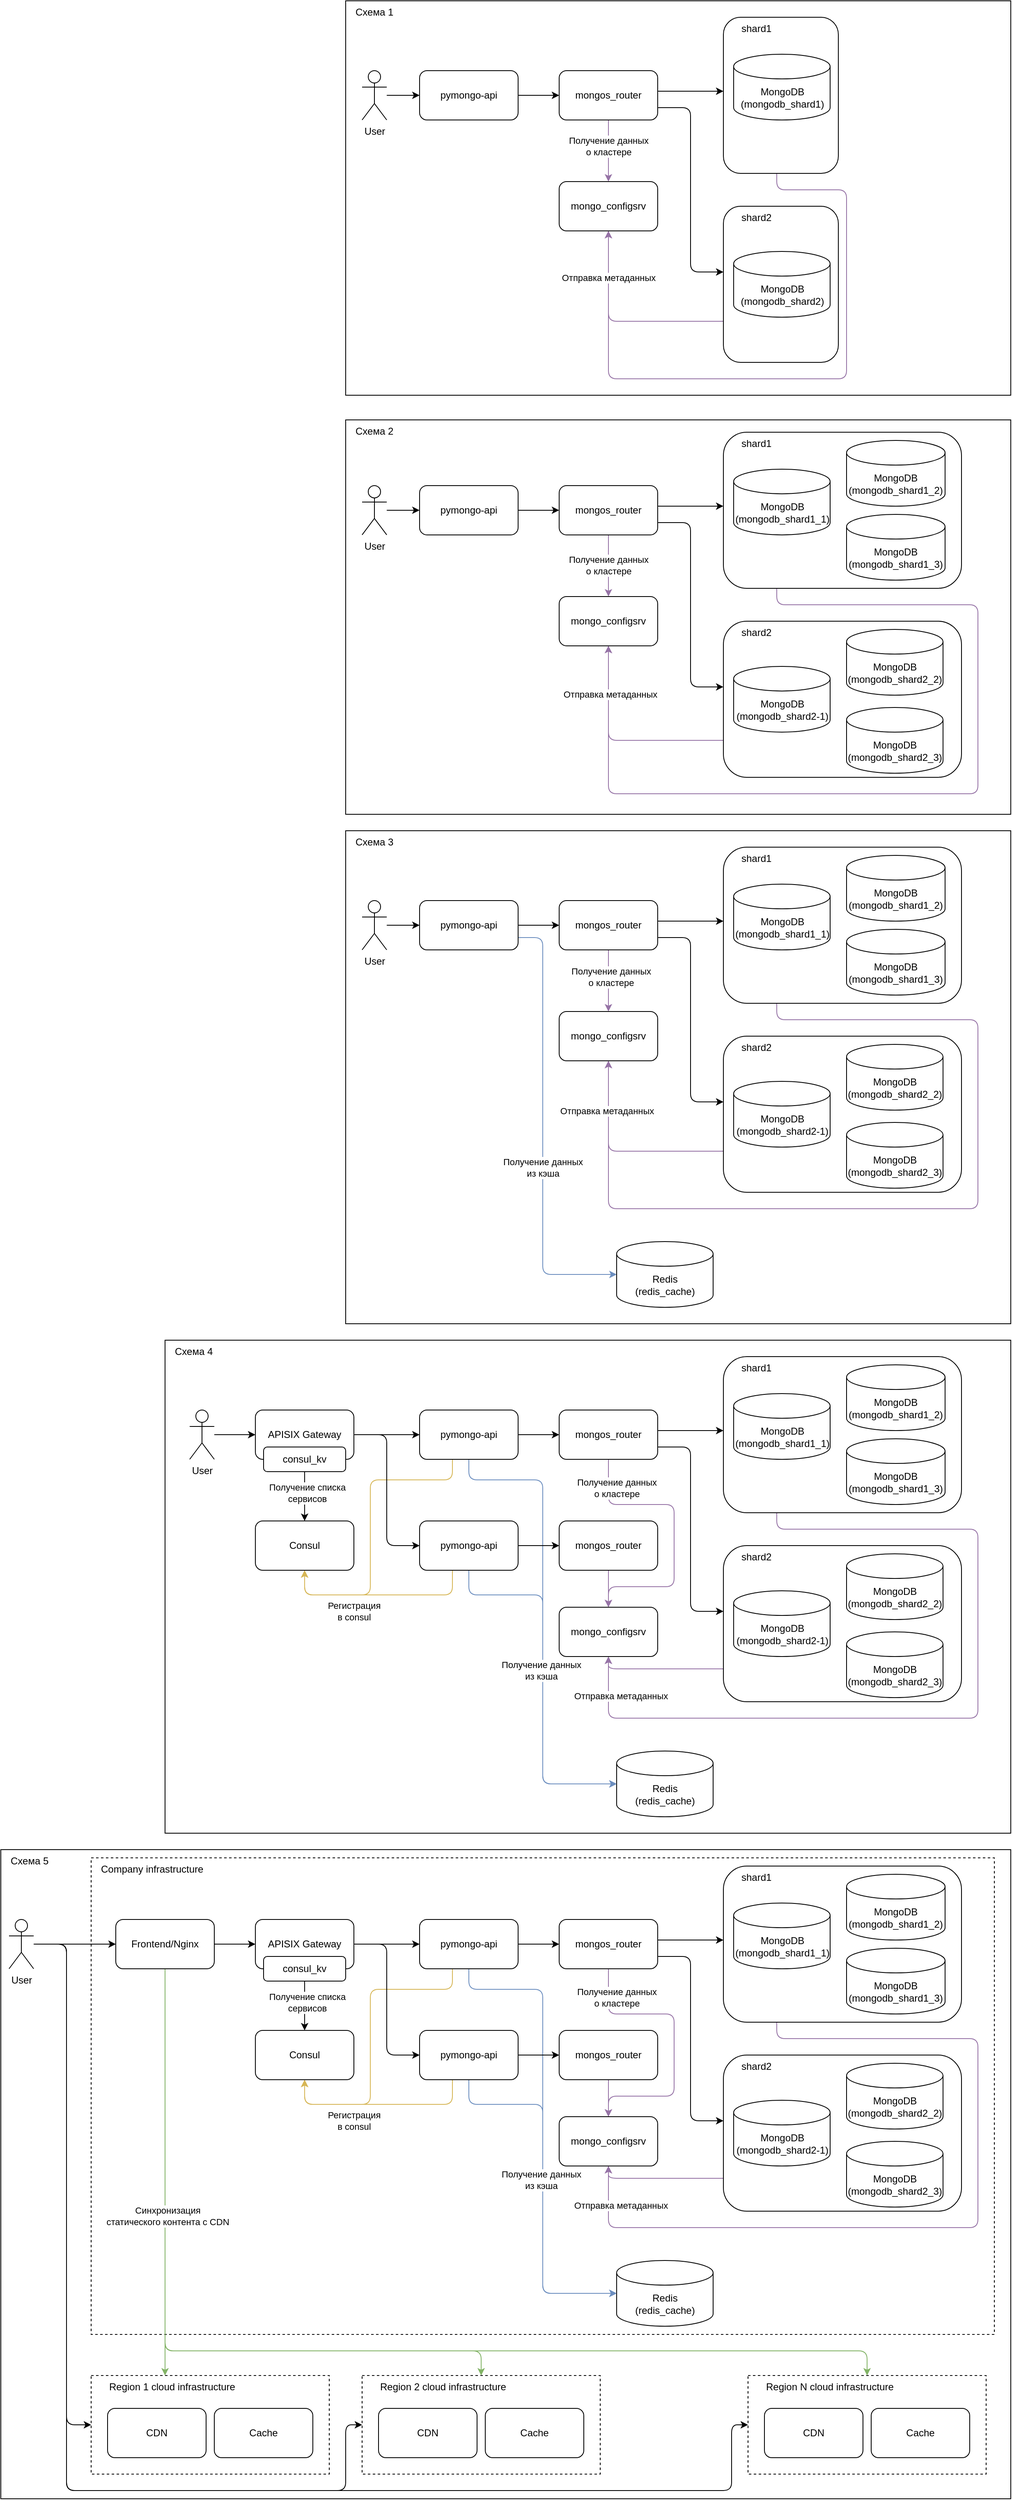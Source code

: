 <mxfile>
    <diagram name="Page-1" id="-H_mtQnk-PTXWXPvYvuk">
        <mxGraphModel dx="4104" dy="953" grid="1" gridSize="10" guides="1" tooltips="1" connect="1" arrows="1" fold="1" page="1" pageScale="1" pageWidth="1169" pageHeight="827" math="0" shadow="0">
            <root>
                <mxCell id="0"/>
                <mxCell id="1" parent="0"/>
                <mxCell id="141" value="Схема 5" style="rounded=0;whiteSpace=wrap;html=1;align=left;verticalAlign=top;spacingLeft=10;" vertex="1" parent="1">
                    <mxGeometry x="-230" y="2380" width="1230" height="790" as="geometry"/>
                </mxCell>
                <mxCell id="189" value="Company infrastructure" style="rounded=0;whiteSpace=wrap;html=1;dashed=1;align=left;verticalAlign=top;spacingLeft=10;" vertex="1" parent="1">
                    <mxGeometry x="-120" y="2390" width="1100" height="580" as="geometry"/>
                </mxCell>
                <mxCell id="86" value="Схема 3" style="rounded=0;whiteSpace=wrap;html=1;align=left;verticalAlign=top;spacingLeft=10;" vertex="1" parent="1">
                    <mxGeometry x="190" y="1140" width="810" height="600" as="geometry"/>
                </mxCell>
                <mxCell id="85" value="Схема 2" style="rounded=0;whiteSpace=wrap;html=1;align=left;verticalAlign=top;spacingLeft=10;" vertex="1" parent="1">
                    <mxGeometry x="190" y="640" width="810" height="480" as="geometry"/>
                </mxCell>
                <mxCell id="84" value="Схема 1" style="rounded=0;whiteSpace=wrap;html=1;align=left;verticalAlign=top;spacingLeft=10;" vertex="1" parent="1">
                    <mxGeometry x="190" y="130" width="810" height="480" as="geometry"/>
                </mxCell>
                <mxCell id="44" style="edgeStyle=orthogonalEdgeStyle;html=1;fillColor=#e1d5e7;strokeColor=#9673a6;" edge="1" parent="1" source="4" target="41">
                    <mxGeometry relative="1" as="geometry">
                        <Array as="points">
                            <mxPoint x="715" y="360"/>
                            <mxPoint x="800" y="360"/>
                            <mxPoint x="800" y="590"/>
                            <mxPoint x="510" y="590"/>
                        </Array>
                    </mxGeometry>
                </mxCell>
                <mxCell id="4" value="shard1" style="rounded=1;whiteSpace=wrap;html=1;align=left;verticalAlign=top;spacingLeft=20;" parent="1" vertex="1">
                    <mxGeometry x="650" y="150" width="140" height="190" as="geometry"/>
                </mxCell>
                <mxCell id="zA23MoTUsTF4_91t8viU-2" value="MongoDB&lt;div&gt;&lt;span style=&quot;color: rgb(0, 0, 0); text-align: left;&quot;&gt;(mongodb_shard1)&lt;/span&gt;&lt;/div&gt;" style="shape=cylinder3;whiteSpace=wrap;html=1;boundedLbl=1;backgroundOutline=1;size=15;" parent="1" vertex="1">
                    <mxGeometry x="662.5" y="195" width="117.5" height="80" as="geometry"/>
                </mxCell>
                <mxCell id="10" style="edgeStyle=orthogonalEdgeStyle;html=1;" parent="1" source="40" target="5" edge="1">
                    <mxGeometry relative="1" as="geometry">
                        <Array as="points">
                            <mxPoint x="610" y="260"/>
                            <mxPoint x="610" y="460"/>
                        </Array>
                    </mxGeometry>
                </mxCell>
                <mxCell id="42" style="edgeStyle=none;html=1;" edge="1" parent="1" source="zA23MoTUsTF4_91t8viU-3" target="40">
                    <mxGeometry relative="1" as="geometry"/>
                </mxCell>
                <mxCell id="zA23MoTUsTF4_91t8viU-3" value="pymongo-api" style="rounded=1;whiteSpace=wrap;html=1;" parent="1" vertex="1">
                    <mxGeometry x="280" y="215" width="120" height="60" as="geometry"/>
                </mxCell>
                <mxCell id="zA23MoTUsTF4_91t8viU-4" style="edgeStyle=orthogonalEdgeStyle;rounded=1;orthogonalLoop=1;jettySize=auto;html=1;curved=0;" parent="1" source="40" target="4" edge="1">
                    <mxGeometry relative="1" as="geometry">
                        <Array as="points">
                            <mxPoint x="610" y="240"/>
                            <mxPoint x="610" y="240"/>
                        </Array>
                    </mxGeometry>
                </mxCell>
                <mxCell id="43" style="edgeStyle=orthogonalEdgeStyle;html=1;fillColor=#e1d5e7;strokeColor=#9673a6;" edge="1" parent="1" source="5" target="41">
                    <mxGeometry relative="1" as="geometry">
                        <Array as="points">
                            <mxPoint x="510" y="520"/>
                        </Array>
                    </mxGeometry>
                </mxCell>
                <mxCell id="125" value="&lt;span style=&quot;color: rgb(0, 0, 0);&quot;&gt;Отправка метаданных&lt;/span&gt;" style="edgeLabel;html=1;align=center;verticalAlign=middle;resizable=0;points=[];" vertex="1" connectable="0" parent="43">
                    <mxGeometry x="0.548" relative="1" as="geometry">
                        <mxPoint as="offset"/>
                    </mxGeometry>
                </mxCell>
                <mxCell id="5" value="shard2" style="rounded=1;whiteSpace=wrap;html=1;align=left;verticalAlign=top;spacingLeft=20;" parent="1" vertex="1">
                    <mxGeometry x="650" y="380" width="140" height="190" as="geometry"/>
                </mxCell>
                <mxCell id="6" value="MongoDB&lt;div&gt;&lt;span style=&quot;color: rgb(0, 0, 0); text-align: left;&quot;&gt;(mongodb_shard2)&lt;/span&gt;&lt;/div&gt;" style="shape=cylinder3;whiteSpace=wrap;html=1;boundedLbl=1;backgroundOutline=1;size=15;" parent="1" vertex="1">
                    <mxGeometry x="662.5" y="435" width="117.5" height="80" as="geometry"/>
                </mxCell>
                <mxCell id="45" style="edgeStyle=none;html=1;fillColor=#e1d5e7;strokeColor=#9673a6;" edge="1" parent="1" source="40" target="41">
                    <mxGeometry relative="1" as="geometry"/>
                </mxCell>
                <mxCell id="132" value="&lt;span style=&quot;color: rgb(0, 0, 0);&quot;&gt;Получение данных&lt;/span&gt;&lt;div&gt;о кластере&lt;/div&gt;" style="edgeLabel;html=1;align=center;verticalAlign=middle;resizable=0;points=[];" vertex="1" connectable="0" parent="45">
                    <mxGeometry x="-0.16" relative="1" as="geometry">
                        <mxPoint as="offset"/>
                    </mxGeometry>
                </mxCell>
                <mxCell id="40" value="mongos_router" style="rounded=1;whiteSpace=wrap;html=1;" parent="1" vertex="1">
                    <mxGeometry x="450" y="215" width="120" height="60" as="geometry"/>
                </mxCell>
                <mxCell id="41" value="mongo_configsrv" style="rounded=1;whiteSpace=wrap;html=1;" vertex="1" parent="1">
                    <mxGeometry x="450" y="350" width="120" height="60" as="geometry"/>
                </mxCell>
                <mxCell id="46" style="edgeStyle=orthogonalEdgeStyle;html=1;fillColor=#e1d5e7;strokeColor=#9673a6;" edge="1" parent="1" source="47" target="58">
                    <mxGeometry relative="1" as="geometry">
                        <Array as="points">
                            <mxPoint x="715" y="865"/>
                            <mxPoint x="960" y="865"/>
                            <mxPoint x="960" y="1095"/>
                            <mxPoint x="510" y="1095"/>
                        </Array>
                    </mxGeometry>
                </mxCell>
                <mxCell id="47" value="shard1" style="rounded=1;whiteSpace=wrap;html=1;align=left;verticalAlign=top;spacingLeft=20;" vertex="1" parent="1">
                    <mxGeometry x="650" y="654.94" width="290" height="190" as="geometry"/>
                </mxCell>
                <mxCell id="48" value="MongoDB&lt;div&gt;&lt;span style=&quot;color: rgb(0, 0, 0); text-align: left;&quot;&gt;(mongodb_shard1_1)&lt;/span&gt;&lt;/div&gt;" style="shape=cylinder3;whiteSpace=wrap;html=1;boundedLbl=1;backgroundOutline=1;size=15;" vertex="1" parent="1">
                    <mxGeometry x="662.5" y="699.94" width="117.5" height="80" as="geometry"/>
                </mxCell>
                <mxCell id="49" style="edgeStyle=orthogonalEdgeStyle;html=1;" edge="1" parent="1" source="57" target="54">
                    <mxGeometry relative="1" as="geometry">
                        <Array as="points">
                            <mxPoint x="610" y="764.94"/>
                            <mxPoint x="610" y="964.94"/>
                        </Array>
                    </mxGeometry>
                </mxCell>
                <mxCell id="50" style="edgeStyle=none;html=1;" edge="1" parent="1" source="51" target="57">
                    <mxGeometry relative="1" as="geometry"/>
                </mxCell>
                <mxCell id="51" value="pymongo-api" style="rounded=1;whiteSpace=wrap;html=1;" vertex="1" parent="1">
                    <mxGeometry x="280" y="719.94" width="120" height="60" as="geometry"/>
                </mxCell>
                <mxCell id="52" style="edgeStyle=orthogonalEdgeStyle;rounded=1;orthogonalLoop=1;jettySize=auto;html=1;curved=0;" edge="1" parent="1" source="57" target="47">
                    <mxGeometry relative="1" as="geometry">
                        <Array as="points">
                            <mxPoint x="610" y="744.94"/>
                            <mxPoint x="610" y="744.94"/>
                        </Array>
                    </mxGeometry>
                </mxCell>
                <mxCell id="53" style="edgeStyle=orthogonalEdgeStyle;html=1;fillColor=#e1d5e7;strokeColor=#9673a6;" edge="1" parent="1" source="54" target="58">
                    <mxGeometry relative="1" as="geometry">
                        <Array as="points">
                            <mxPoint x="510" y="1030"/>
                        </Array>
                    </mxGeometry>
                </mxCell>
                <mxCell id="124" value="&lt;span style=&quot;color: rgb(0, 0, 0);&quot;&gt;Отправка метаданных&lt;/span&gt;" style="edgeLabel;html=1;align=center;verticalAlign=middle;resizable=0;points=[];" vertex="1" connectable="0" parent="53">
                    <mxGeometry x="0.535" y="-2" relative="1" as="geometry">
                        <mxPoint as="offset"/>
                    </mxGeometry>
                </mxCell>
                <mxCell id="54" value="shard2" style="rounded=1;whiteSpace=wrap;html=1;align=left;verticalAlign=top;spacingLeft=20;" vertex="1" parent="1">
                    <mxGeometry x="650" y="884.94" width="290" height="190" as="geometry"/>
                </mxCell>
                <mxCell id="55" value="MongoDB&lt;div&gt;&lt;span style=&quot;color: rgb(0, 0, 0); text-align: left;&quot;&gt;(mongodb_shard2-1)&lt;/span&gt;&lt;/div&gt;" style="shape=cylinder3;whiteSpace=wrap;html=1;boundedLbl=1;backgroundOutline=1;size=15;" vertex="1" parent="1">
                    <mxGeometry x="662.5" y="939.94" width="117.5" height="80" as="geometry"/>
                </mxCell>
                <mxCell id="56" value="&lt;span style=&quot;color: rgb(0, 0, 0);&quot;&gt;Получение данных&lt;/span&gt;&lt;div&gt;о кластере&lt;/div&gt;" style="edgeStyle=none;html=1;fillColor=#e1d5e7;strokeColor=#9673a6;" edge="1" parent="1" source="57" target="58">
                    <mxGeometry relative="1" as="geometry"/>
                </mxCell>
                <mxCell id="57" value="mongos_router" style="rounded=1;whiteSpace=wrap;html=1;" vertex="1" parent="1">
                    <mxGeometry x="450" y="719.94" width="120" height="60" as="geometry"/>
                </mxCell>
                <mxCell id="58" value="mongo_configsrv" style="rounded=1;whiteSpace=wrap;html=1;" vertex="1" parent="1">
                    <mxGeometry x="450" y="854.94" width="120" height="60" as="geometry"/>
                </mxCell>
                <mxCell id="59" value="MongoDB&lt;div&gt;&lt;span style=&quot;color: rgb(0, 0, 0); text-align: left;&quot;&gt;(mongodb_shard1_2)&lt;/span&gt;&lt;/div&gt;" style="shape=cylinder3;whiteSpace=wrap;html=1;boundedLbl=1;backgroundOutline=1;size=15;" vertex="1" parent="1">
                    <mxGeometry x="800" y="665" width="120" height="80" as="geometry"/>
                </mxCell>
                <mxCell id="60" value="MongoDB&lt;div&gt;&lt;span style=&quot;color: rgb(0, 0, 0); text-align: left;&quot;&gt;(mongodb_shard1_3)&lt;/span&gt;&lt;/div&gt;" style="shape=cylinder3;whiteSpace=wrap;html=1;boundedLbl=1;backgroundOutline=1;size=15;" vertex="1" parent="1">
                    <mxGeometry x="800" y="755" width="120" height="80" as="geometry"/>
                </mxCell>
                <mxCell id="61" value="MongoDB&lt;div&gt;&lt;span style=&quot;color: rgb(0, 0, 0); text-align: left;&quot;&gt;(mongodb_shard2_2)&lt;/span&gt;&lt;/div&gt;" style="shape=cylinder3;whiteSpace=wrap;html=1;boundedLbl=1;backgroundOutline=1;size=15;" vertex="1" parent="1">
                    <mxGeometry x="800" y="895" width="117.5" height="80" as="geometry"/>
                </mxCell>
                <mxCell id="62" value="MongoDB&lt;div&gt;&lt;span style=&quot;color: rgb(0, 0, 0); text-align: left;&quot;&gt;(mongodb_shard2_3)&lt;/span&gt;&lt;/div&gt;" style="shape=cylinder3;whiteSpace=wrap;html=1;boundedLbl=1;backgroundOutline=1;size=15;" vertex="1" parent="1">
                    <mxGeometry x="800" y="990" width="117.5" height="80" as="geometry"/>
                </mxCell>
                <mxCell id="64" style="edgeStyle=orthogonalEdgeStyle;html=1;fillColor=#e1d5e7;strokeColor=#9673a6;" edge="1" parent="1" source="65" target="76">
                    <mxGeometry relative="1" as="geometry">
                        <Array as="points">
                            <mxPoint x="715" y="1370"/>
                            <mxPoint x="960" y="1370"/>
                            <mxPoint x="960" y="1600"/>
                            <mxPoint x="510" y="1600"/>
                        </Array>
                    </mxGeometry>
                </mxCell>
                <mxCell id="65" value="shard1" style="rounded=1;whiteSpace=wrap;html=1;align=left;verticalAlign=top;spacingLeft=20;" vertex="1" parent="1">
                    <mxGeometry x="650" y="1160" width="290" height="190" as="geometry"/>
                </mxCell>
                <mxCell id="66" value="MongoDB&lt;div&gt;&lt;span style=&quot;color: rgb(0, 0, 0); text-align: left;&quot;&gt;(mongodb_shard1_1)&lt;/span&gt;&lt;/div&gt;" style="shape=cylinder3;whiteSpace=wrap;html=1;boundedLbl=1;backgroundOutline=1;size=15;" vertex="1" parent="1">
                    <mxGeometry x="662.5" y="1205" width="117.5" height="80" as="geometry"/>
                </mxCell>
                <mxCell id="67" style="edgeStyle=orthogonalEdgeStyle;html=1;" edge="1" parent="1" source="75" target="72">
                    <mxGeometry relative="1" as="geometry">
                        <Array as="points">
                            <mxPoint x="610" y="1270"/>
                            <mxPoint x="610" y="1470"/>
                        </Array>
                    </mxGeometry>
                </mxCell>
                <mxCell id="68" style="edgeStyle=none;html=1;" edge="1" parent="1" source="69" target="75">
                    <mxGeometry relative="1" as="geometry"/>
                </mxCell>
                <mxCell id="83" style="edgeStyle=orthogonalEdgeStyle;html=1;fillColor=#dae8fc;strokeColor=#6c8ebf;" edge="1" parent="1" source="69" target="82">
                    <mxGeometry relative="1" as="geometry">
                        <Array as="points">
                            <mxPoint x="430" y="1270"/>
                            <mxPoint x="430" y="1680"/>
                        </Array>
                    </mxGeometry>
                </mxCell>
                <mxCell id="120" value="&lt;span style=&quot;color: rgb(0, 0, 0);&quot;&gt;Получение данных&lt;/span&gt;&lt;div&gt;из кэша&lt;/div&gt;" style="edgeLabel;html=1;align=center;verticalAlign=middle;resizable=0;points=[];" vertex="1" connectable="0" parent="83">
                    <mxGeometry x="-0.045" y="-3" relative="1" as="geometry">
                        <mxPoint x="3" y="57" as="offset"/>
                    </mxGeometry>
                </mxCell>
                <mxCell id="69" value="pymongo-api" style="rounded=1;whiteSpace=wrap;html=1;" vertex="1" parent="1">
                    <mxGeometry x="280" y="1225" width="120" height="60" as="geometry"/>
                </mxCell>
                <mxCell id="70" style="edgeStyle=orthogonalEdgeStyle;rounded=1;orthogonalLoop=1;jettySize=auto;html=1;curved=0;" edge="1" parent="1" source="75" target="65">
                    <mxGeometry relative="1" as="geometry">
                        <Array as="points">
                            <mxPoint x="610" y="1250"/>
                            <mxPoint x="610" y="1250"/>
                        </Array>
                    </mxGeometry>
                </mxCell>
                <mxCell id="71" style="edgeStyle=orthogonalEdgeStyle;html=1;fillColor=#e1d5e7;strokeColor=#9673a6;" edge="1" parent="1" source="72" target="76">
                    <mxGeometry relative="1" as="geometry">
                        <Array as="points">
                            <mxPoint x="510" y="1530"/>
                        </Array>
                    </mxGeometry>
                </mxCell>
                <mxCell id="123" value="&lt;span style=&quot;color: rgb(0, 0, 0);&quot;&gt;Отправка метаданных&lt;/span&gt;" style="edgeLabel;html=1;align=center;verticalAlign=middle;resizable=0;points=[];" vertex="1" connectable="0" parent="71">
                    <mxGeometry x="0.513" y="2" relative="1" as="geometry">
                        <mxPoint as="offset"/>
                    </mxGeometry>
                </mxCell>
                <mxCell id="72" value="shard2" style="rounded=1;whiteSpace=wrap;html=1;align=left;verticalAlign=top;spacingLeft=20;" vertex="1" parent="1">
                    <mxGeometry x="650" y="1390" width="290" height="190" as="geometry"/>
                </mxCell>
                <mxCell id="73" value="MongoDB&lt;div&gt;&lt;span style=&quot;color: rgb(0, 0, 0); text-align: left;&quot;&gt;(mongodb_shard2-1)&lt;/span&gt;&lt;/div&gt;" style="shape=cylinder3;whiteSpace=wrap;html=1;boundedLbl=1;backgroundOutline=1;size=15;" vertex="1" parent="1">
                    <mxGeometry x="662.5" y="1445" width="117.5" height="80" as="geometry"/>
                </mxCell>
                <mxCell id="74" style="edgeStyle=none;html=1;fillColor=#e1d5e7;strokeColor=#9673a6;" edge="1" parent="1" source="75" target="76">
                    <mxGeometry relative="1" as="geometry"/>
                </mxCell>
                <mxCell id="129" value="Получение данных&lt;div&gt;о кластере&lt;/div&gt;" style="edgeLabel;html=1;align=center;verticalAlign=middle;resizable=0;points=[];" vertex="1" connectable="0" parent="74">
                    <mxGeometry x="-0.127" y="3" relative="1" as="geometry">
                        <mxPoint as="offset"/>
                    </mxGeometry>
                </mxCell>
                <mxCell id="75" value="mongos_router" style="rounded=1;whiteSpace=wrap;html=1;" vertex="1" parent="1">
                    <mxGeometry x="450" y="1225" width="120" height="60" as="geometry"/>
                </mxCell>
                <mxCell id="76" value="mongo_configsrv" style="rounded=1;whiteSpace=wrap;html=1;" vertex="1" parent="1">
                    <mxGeometry x="450" y="1360" width="120" height="60" as="geometry"/>
                </mxCell>
                <mxCell id="77" value="MongoDB&lt;div&gt;&lt;span style=&quot;color: rgb(0, 0, 0); text-align: left;&quot;&gt;(mongodb_shard1_2)&lt;/span&gt;&lt;/div&gt;" style="shape=cylinder3;whiteSpace=wrap;html=1;boundedLbl=1;backgroundOutline=1;size=15;" vertex="1" parent="1">
                    <mxGeometry x="800" y="1170.06" width="120" height="80" as="geometry"/>
                </mxCell>
                <mxCell id="78" value="MongoDB&lt;div&gt;&lt;span style=&quot;color: rgb(0, 0, 0); text-align: left;&quot;&gt;(mongodb_shard1_3)&lt;/span&gt;&lt;/div&gt;" style="shape=cylinder3;whiteSpace=wrap;html=1;boundedLbl=1;backgroundOutline=1;size=15;" vertex="1" parent="1">
                    <mxGeometry x="800" y="1260.06" width="120" height="80" as="geometry"/>
                </mxCell>
                <mxCell id="79" value="MongoDB&lt;div&gt;&lt;span style=&quot;color: rgb(0, 0, 0); text-align: left;&quot;&gt;(mongodb_shard2_2)&lt;/span&gt;&lt;/div&gt;" style="shape=cylinder3;whiteSpace=wrap;html=1;boundedLbl=1;backgroundOutline=1;size=15;" vertex="1" parent="1">
                    <mxGeometry x="800" y="1400.06" width="117.5" height="80" as="geometry"/>
                </mxCell>
                <mxCell id="80" value="MongoDB&lt;div&gt;&lt;span style=&quot;color: rgb(0, 0, 0); text-align: left;&quot;&gt;(mongodb_shard2_3)&lt;/span&gt;&lt;/div&gt;" style="shape=cylinder3;whiteSpace=wrap;html=1;boundedLbl=1;backgroundOutline=1;size=15;" vertex="1" parent="1">
                    <mxGeometry x="800" y="1495.06" width="117.5" height="80" as="geometry"/>
                </mxCell>
                <mxCell id="82" value="Redis&lt;div&gt;&lt;span style=&quot;color: rgb(0, 0, 0); text-align: left;&quot;&gt;(redis_cache)&lt;/span&gt;&lt;/div&gt;" style="shape=cylinder3;whiteSpace=wrap;html=1;boundedLbl=1;backgroundOutline=1;size=15;" vertex="1" parent="1">
                    <mxGeometry x="520" y="1640" width="117.5" height="80" as="geometry"/>
                </mxCell>
                <mxCell id="87" value="Схема 4" style="rounded=0;whiteSpace=wrap;html=1;align=left;verticalAlign=top;spacingLeft=10;" vertex="1" parent="1">
                    <mxGeometry x="-30" y="1760" width="1030" height="600" as="geometry"/>
                </mxCell>
                <mxCell id="88" style="edgeStyle=orthogonalEdgeStyle;html=1;fillColor=#e1d5e7;strokeColor=#9673a6;" edge="1" parent="1" source="89" target="101">
                    <mxGeometry relative="1" as="geometry">
                        <Array as="points">
                            <mxPoint x="715" y="1990"/>
                            <mxPoint x="960" y="1990"/>
                            <mxPoint x="960" y="2220"/>
                            <mxPoint x="510" y="2220"/>
                        </Array>
                    </mxGeometry>
                </mxCell>
                <mxCell id="89" value="shard1" style="rounded=1;whiteSpace=wrap;html=1;align=left;verticalAlign=top;spacingLeft=20;" vertex="1" parent="1">
                    <mxGeometry x="650" y="1780" width="290" height="190" as="geometry"/>
                </mxCell>
                <mxCell id="90" value="MongoDB&lt;div&gt;&lt;span style=&quot;color: rgb(0, 0, 0); text-align: left;&quot;&gt;(mongodb_shard1_1)&lt;/span&gt;&lt;/div&gt;" style="shape=cylinder3;whiteSpace=wrap;html=1;boundedLbl=1;backgroundOutline=1;size=15;" vertex="1" parent="1">
                    <mxGeometry x="662.5" y="1825" width="117.5" height="80" as="geometry"/>
                </mxCell>
                <mxCell id="91" style="edgeStyle=orthogonalEdgeStyle;html=1;" edge="1" parent="1" source="100" target="97">
                    <mxGeometry relative="1" as="geometry">
                        <Array as="points">
                            <mxPoint x="610" y="1890"/>
                            <mxPoint x="610" y="2090"/>
                        </Array>
                    </mxGeometry>
                </mxCell>
                <mxCell id="92" style="edgeStyle=none;html=1;" edge="1" parent="1" source="94" target="100">
                    <mxGeometry relative="1" as="geometry"/>
                </mxCell>
                <mxCell id="93" style="edgeStyle=orthogonalEdgeStyle;html=1;fillColor=#dae8fc;strokeColor=#6c8ebf;" edge="1" parent="1" source="94" target="106">
                    <mxGeometry relative="1" as="geometry">
                        <Array as="points">
                            <mxPoint x="340" y="1930"/>
                            <mxPoint x="430" y="1930"/>
                            <mxPoint x="430" y="2300"/>
                        </Array>
                    </mxGeometry>
                </mxCell>
                <mxCell id="117" style="edgeStyle=orthogonalEdgeStyle;html=1;fillColor=#fff2cc;strokeColor=#d6b656;" edge="1" parent="1" source="94" target="110">
                    <mxGeometry relative="1" as="geometry">
                        <Array as="points">
                            <mxPoint x="320" y="1930"/>
                            <mxPoint x="220" y="1930"/>
                            <mxPoint x="220" y="2070"/>
                            <mxPoint x="140" y="2070"/>
                        </Array>
                    </mxGeometry>
                </mxCell>
                <mxCell id="94" value="pymongo-api" style="rounded=1;whiteSpace=wrap;html=1;" vertex="1" parent="1">
                    <mxGeometry x="280" y="1845" width="120" height="60" as="geometry"/>
                </mxCell>
                <mxCell id="95" style="edgeStyle=orthogonalEdgeStyle;rounded=1;orthogonalLoop=1;jettySize=auto;html=1;curved=0;" edge="1" parent="1" source="100" target="89">
                    <mxGeometry relative="1" as="geometry">
                        <Array as="points">
                            <mxPoint x="610" y="1870"/>
                            <mxPoint x="610" y="1870"/>
                        </Array>
                    </mxGeometry>
                </mxCell>
                <mxCell id="96" style="edgeStyle=orthogonalEdgeStyle;html=1;fillColor=#e1d5e7;strokeColor=#9673a6;" edge="1" parent="1" source="97" target="101">
                    <mxGeometry relative="1" as="geometry">
                        <Array as="points">
                            <mxPoint x="510" y="2160"/>
                        </Array>
                    </mxGeometry>
                </mxCell>
                <mxCell id="122" value="Отправка метаданных" style="edgeLabel;html=1;align=center;verticalAlign=middle;resizable=0;points=[];" vertex="1" connectable="0" parent="96">
                    <mxGeometry x="0.583" y="-3" relative="1" as="geometry">
                        <mxPoint x="-3" y="36" as="offset"/>
                    </mxGeometry>
                </mxCell>
                <mxCell id="97" value="shard2" style="rounded=1;whiteSpace=wrap;html=1;align=left;verticalAlign=top;spacingLeft=20;" vertex="1" parent="1">
                    <mxGeometry x="650" y="2010" width="290" height="190" as="geometry"/>
                </mxCell>
                <mxCell id="98" value="MongoDB&lt;div&gt;&lt;span style=&quot;color: rgb(0, 0, 0); text-align: left;&quot;&gt;(mongodb_shard2-1)&lt;/span&gt;&lt;/div&gt;" style="shape=cylinder3;whiteSpace=wrap;html=1;boundedLbl=1;backgroundOutline=1;size=15;" vertex="1" parent="1">
                    <mxGeometry x="662.5" y="2065" width="117.5" height="80" as="geometry"/>
                </mxCell>
                <mxCell id="99" style="edgeStyle=none;html=1;fillColor=#e1d5e7;strokeColor=#9673a6;" edge="1" parent="1" source="126" target="101">
                    <mxGeometry relative="1" as="geometry"/>
                </mxCell>
                <mxCell id="128" style="edgeStyle=orthogonalEdgeStyle;html=1;fillColor=#e1d5e7;strokeColor=#9673a6;" edge="1" parent="1" source="100" target="101">
                    <mxGeometry relative="1" as="geometry">
                        <Array as="points">
                            <mxPoint x="510" y="1960"/>
                            <mxPoint x="590" y="1960"/>
                            <mxPoint x="590" y="2060"/>
                            <mxPoint x="510" y="2060"/>
                        </Array>
                    </mxGeometry>
                </mxCell>
                <mxCell id="130" value="&lt;span style=&quot;color: rgb(0, 0, 0);&quot;&gt;Получение данных&lt;/span&gt;&lt;div&gt;о кластере&lt;/div&gt;" style="edgeLabel;html=1;align=center;verticalAlign=middle;resizable=0;points=[];" vertex="1" connectable="0" parent="128">
                    <mxGeometry x="0.595" relative="1" as="geometry">
                        <mxPoint x="-34" y="-120" as="offset"/>
                    </mxGeometry>
                </mxCell>
                <mxCell id="100" value="mongos_router" style="rounded=1;whiteSpace=wrap;html=1;" vertex="1" parent="1">
                    <mxGeometry x="450" y="1845" width="120" height="60" as="geometry"/>
                </mxCell>
                <mxCell id="101" value="mongo_configsrv" style="rounded=1;whiteSpace=wrap;html=1;" vertex="1" parent="1">
                    <mxGeometry x="450" y="2085" width="120" height="60" as="geometry"/>
                </mxCell>
                <mxCell id="102" value="MongoDB&lt;div&gt;&lt;span style=&quot;color: rgb(0, 0, 0); text-align: left;&quot;&gt;(mongodb_shard1_2)&lt;/span&gt;&lt;/div&gt;" style="shape=cylinder3;whiteSpace=wrap;html=1;boundedLbl=1;backgroundOutline=1;size=15;" vertex="1" parent="1">
                    <mxGeometry x="800" y="1790.06" width="120" height="80" as="geometry"/>
                </mxCell>
                <mxCell id="103" value="MongoDB&lt;div&gt;&lt;span style=&quot;color: rgb(0, 0, 0); text-align: left;&quot;&gt;(mongodb_shard1_3)&lt;/span&gt;&lt;/div&gt;" style="shape=cylinder3;whiteSpace=wrap;html=1;boundedLbl=1;backgroundOutline=1;size=15;" vertex="1" parent="1">
                    <mxGeometry x="800" y="1880.06" width="120" height="80" as="geometry"/>
                </mxCell>
                <mxCell id="104" value="MongoDB&lt;div&gt;&lt;span style=&quot;color: rgb(0, 0, 0); text-align: left;&quot;&gt;(mongodb_shard2_2)&lt;/span&gt;&lt;/div&gt;" style="shape=cylinder3;whiteSpace=wrap;html=1;boundedLbl=1;backgroundOutline=1;size=15;" vertex="1" parent="1">
                    <mxGeometry x="800" y="2020.06" width="117.5" height="80" as="geometry"/>
                </mxCell>
                <mxCell id="105" value="MongoDB&lt;div&gt;&lt;span style=&quot;color: rgb(0, 0, 0); text-align: left;&quot;&gt;(mongodb_shard2_3)&lt;/span&gt;&lt;/div&gt;" style="shape=cylinder3;whiteSpace=wrap;html=1;boundedLbl=1;backgroundOutline=1;size=15;" vertex="1" parent="1">
                    <mxGeometry x="800" y="2115.06" width="117.5" height="80" as="geometry"/>
                </mxCell>
                <mxCell id="106" value="Redis&lt;div&gt;&lt;span style=&quot;color: rgb(0, 0, 0); text-align: left;&quot;&gt;(redis_cache)&lt;/span&gt;&lt;/div&gt;" style="shape=cylinder3;whiteSpace=wrap;html=1;boundedLbl=1;backgroundOutline=1;size=15;" vertex="1" parent="1">
                    <mxGeometry x="520" y="2260" width="117.5" height="80" as="geometry"/>
                </mxCell>
                <mxCell id="115" style="edgeStyle=orthogonalEdgeStyle;html=1;fillColor=#dae8fc;strokeColor=#6c8ebf;" edge="1" parent="1" source="107" target="106">
                    <mxGeometry relative="1" as="geometry">
                        <Array as="points">
                            <mxPoint x="340" y="2070"/>
                            <mxPoint x="430" y="2070"/>
                            <mxPoint x="430" y="2300"/>
                        </Array>
                    </mxGeometry>
                </mxCell>
                <mxCell id="119" value="Получение данных&lt;div&gt;из кэша&lt;/div&gt;" style="edgeLabel;html=1;align=center;verticalAlign=middle;resizable=0;points=[];" vertex="1" connectable="0" parent="115">
                    <mxGeometry x="-0.036" y="-2" relative="1" as="geometry">
                        <mxPoint as="offset"/>
                    </mxGeometry>
                </mxCell>
                <mxCell id="116" style="edgeStyle=orthogonalEdgeStyle;html=1;fillColor=#fff2cc;strokeColor=#d6b656;" edge="1" parent="1" source="107" target="110">
                    <mxGeometry relative="1" as="geometry">
                        <Array as="points">
                            <mxPoint x="320" y="2070"/>
                            <mxPoint x="140" y="2070"/>
                        </Array>
                    </mxGeometry>
                </mxCell>
                <mxCell id="118" value="Регистрация&lt;div&gt;в consul&lt;/div&gt;" style="edgeLabel;html=1;align=center;verticalAlign=middle;resizable=0;points=[];" vertex="1" connectable="0" parent="116">
                    <mxGeometry x="0.326" relative="1" as="geometry">
                        <mxPoint x="9" y="20" as="offset"/>
                    </mxGeometry>
                </mxCell>
                <mxCell id="131" style="edgeStyle=none;html=1;" edge="1" parent="1" source="107" target="126">
                    <mxGeometry relative="1" as="geometry"/>
                </mxCell>
                <mxCell id="107" value="pymongo-api" style="rounded=1;whiteSpace=wrap;html=1;" vertex="1" parent="1">
                    <mxGeometry x="280" y="1980" width="120" height="60" as="geometry"/>
                </mxCell>
                <mxCell id="112" style="edgeStyle=orthogonalEdgeStyle;html=1;" edge="1" parent="1" source="108" target="94">
                    <mxGeometry relative="1" as="geometry"/>
                </mxCell>
                <mxCell id="113" style="edgeStyle=orthogonalEdgeStyle;html=1;" edge="1" parent="1" source="108" target="107">
                    <mxGeometry relative="1" as="geometry">
                        <Array as="points">
                            <mxPoint x="240" y="1875"/>
                            <mxPoint x="240" y="2010"/>
                        </Array>
                    </mxGeometry>
                </mxCell>
                <mxCell id="108" value="APISIX Gateway" style="rounded=1;whiteSpace=wrap;html=1;" vertex="1" parent="1">
                    <mxGeometry x="80" y="1845" width="120" height="60" as="geometry"/>
                </mxCell>
                <mxCell id="111" style="edgeStyle=none;html=1;" edge="1" parent="1" source="109" target="110">
                    <mxGeometry relative="1" as="geometry"/>
                </mxCell>
                <mxCell id="121" value="Получение списка&lt;div&gt;сервисов&lt;/div&gt;" style="edgeLabel;html=1;align=center;verticalAlign=middle;resizable=0;points=[];" vertex="1" connectable="0" parent="111">
                    <mxGeometry x="-0.156" y="3" relative="1" as="geometry">
                        <mxPoint as="offset"/>
                    </mxGeometry>
                </mxCell>
                <mxCell id="109" value="consul_kv" style="rounded=1;whiteSpace=wrap;html=1;" vertex="1" parent="1">
                    <mxGeometry x="90" y="1890.06" width="100" height="29.94" as="geometry"/>
                </mxCell>
                <mxCell id="110" value="Consul" style="rounded=1;whiteSpace=wrap;html=1;" vertex="1" parent="1">
                    <mxGeometry x="80" y="1980" width="120" height="60" as="geometry"/>
                </mxCell>
                <mxCell id="126" value="mongos_router" style="rounded=1;whiteSpace=wrap;html=1;" vertex="1" parent="1">
                    <mxGeometry x="450" y="1980" width="120" height="60" as="geometry"/>
                </mxCell>
                <mxCell id="134" style="edgeStyle=none;html=1;" edge="1" parent="1" source="133" target="108">
                    <mxGeometry relative="1" as="geometry"/>
                </mxCell>
                <mxCell id="133" value="User" style="shape=umlActor;verticalLabelPosition=bottom;verticalAlign=top;html=1;outlineConnect=0;" vertex="1" parent="1">
                    <mxGeometry y="1845" width="30" height="60" as="geometry"/>
                </mxCell>
                <mxCell id="136" style="edgeStyle=none;html=1;" edge="1" parent="1" source="135" target="69">
                    <mxGeometry relative="1" as="geometry"/>
                </mxCell>
                <mxCell id="135" value="User" style="shape=umlActor;verticalLabelPosition=bottom;verticalAlign=top;html=1;outlineConnect=0;" vertex="1" parent="1">
                    <mxGeometry x="210" y="1225" width="30" height="60" as="geometry"/>
                </mxCell>
                <mxCell id="140" style="edgeStyle=none;html=1;" edge="1" parent="1" source="137" target="51">
                    <mxGeometry relative="1" as="geometry"/>
                </mxCell>
                <mxCell id="137" value="User" style="shape=umlActor;verticalLabelPosition=bottom;verticalAlign=top;html=1;outlineConnect=0;" vertex="1" parent="1">
                    <mxGeometry x="210" y="719.94" width="30" height="60" as="geometry"/>
                </mxCell>
                <mxCell id="139" style="edgeStyle=none;html=1;" edge="1" parent="1" source="138" target="zA23MoTUsTF4_91t8viU-3">
                    <mxGeometry relative="1" as="geometry"/>
                </mxCell>
                <mxCell id="138" value="User" style="shape=umlActor;verticalLabelPosition=bottom;verticalAlign=top;html=1;outlineConnect=0;" vertex="1" parent="1">
                    <mxGeometry x="210" y="215" width="30" height="60" as="geometry"/>
                </mxCell>
                <mxCell id="142" style="edgeStyle=orthogonalEdgeStyle;html=1;fillColor=#e1d5e7;strokeColor=#9673a6;" edge="1" parent="1" source="143" target="159">
                    <mxGeometry relative="1" as="geometry">
                        <Array as="points">
                            <mxPoint x="715" y="2610"/>
                            <mxPoint x="960" y="2610"/>
                            <mxPoint x="960" y="2840"/>
                            <mxPoint x="510" y="2840"/>
                        </Array>
                    </mxGeometry>
                </mxCell>
                <mxCell id="143" value="shard1" style="rounded=1;whiteSpace=wrap;html=1;align=left;verticalAlign=top;spacingLeft=20;" vertex="1" parent="1">
                    <mxGeometry x="650" y="2400" width="290" height="190" as="geometry"/>
                </mxCell>
                <mxCell id="144" value="MongoDB&lt;div&gt;&lt;span style=&quot;color: rgb(0, 0, 0); text-align: left;&quot;&gt;(mongodb_shard1_1)&lt;/span&gt;&lt;/div&gt;" style="shape=cylinder3;whiteSpace=wrap;html=1;boundedLbl=1;backgroundOutline=1;size=15;" vertex="1" parent="1">
                    <mxGeometry x="662.5" y="2445" width="117.5" height="80" as="geometry"/>
                </mxCell>
                <mxCell id="145" style="edgeStyle=orthogonalEdgeStyle;html=1;" edge="1" parent="1" source="158" target="153">
                    <mxGeometry relative="1" as="geometry">
                        <Array as="points">
                            <mxPoint x="610" y="2510"/>
                            <mxPoint x="610" y="2710"/>
                        </Array>
                    </mxGeometry>
                </mxCell>
                <mxCell id="146" style="edgeStyle=none;html=1;" edge="1" parent="1" source="149" target="158">
                    <mxGeometry relative="1" as="geometry"/>
                </mxCell>
                <mxCell id="147" style="edgeStyle=orthogonalEdgeStyle;html=1;fillColor=#dae8fc;strokeColor=#6c8ebf;" edge="1" parent="1" source="149" target="164">
                    <mxGeometry relative="1" as="geometry">
                        <Array as="points">
                            <mxPoint x="340" y="2550"/>
                            <mxPoint x="430" y="2550"/>
                            <mxPoint x="430" y="2920"/>
                        </Array>
                    </mxGeometry>
                </mxCell>
                <mxCell id="148" style="edgeStyle=orthogonalEdgeStyle;html=1;fillColor=#fff2cc;strokeColor=#d6b656;" edge="1" parent="1" source="149" target="177">
                    <mxGeometry relative="1" as="geometry">
                        <Array as="points">
                            <mxPoint x="320" y="2550"/>
                            <mxPoint x="220" y="2550"/>
                            <mxPoint x="220" y="2690"/>
                            <mxPoint x="140" y="2690"/>
                        </Array>
                    </mxGeometry>
                </mxCell>
                <mxCell id="149" value="pymongo-api" style="rounded=1;whiteSpace=wrap;html=1;" vertex="1" parent="1">
                    <mxGeometry x="280" y="2465" width="120" height="60" as="geometry"/>
                </mxCell>
                <mxCell id="150" style="edgeStyle=orthogonalEdgeStyle;rounded=1;orthogonalLoop=1;jettySize=auto;html=1;curved=0;" edge="1" parent="1" source="158" target="143">
                    <mxGeometry relative="1" as="geometry">
                        <Array as="points">
                            <mxPoint x="610" y="2490"/>
                            <mxPoint x="610" y="2490"/>
                        </Array>
                    </mxGeometry>
                </mxCell>
                <mxCell id="151" style="edgeStyle=orthogonalEdgeStyle;html=1;fillColor=#e1d5e7;strokeColor=#9673a6;" edge="1" parent="1" source="153" target="159">
                    <mxGeometry relative="1" as="geometry">
                        <Array as="points">
                            <mxPoint x="510" y="2780"/>
                        </Array>
                    </mxGeometry>
                </mxCell>
                <mxCell id="152" value="Отправка метаданных" style="edgeLabel;html=1;align=center;verticalAlign=middle;resizable=0;points=[];" vertex="1" connectable="0" parent="151">
                    <mxGeometry x="0.583" y="-3" relative="1" as="geometry">
                        <mxPoint x="-3" y="36" as="offset"/>
                    </mxGeometry>
                </mxCell>
                <mxCell id="153" value="shard2" style="rounded=1;whiteSpace=wrap;html=1;align=left;verticalAlign=top;spacingLeft=20;" vertex="1" parent="1">
                    <mxGeometry x="650" y="2630" width="290" height="190" as="geometry"/>
                </mxCell>
                <mxCell id="154" value="MongoDB&lt;div&gt;&lt;span style=&quot;color: rgb(0, 0, 0); text-align: left;&quot;&gt;(mongodb_shard2-1)&lt;/span&gt;&lt;/div&gt;" style="shape=cylinder3;whiteSpace=wrap;html=1;boundedLbl=1;backgroundOutline=1;size=15;" vertex="1" parent="1">
                    <mxGeometry x="662.5" y="2685" width="117.5" height="80" as="geometry"/>
                </mxCell>
                <mxCell id="155" style="edgeStyle=none;html=1;fillColor=#e1d5e7;strokeColor=#9673a6;" edge="1" parent="1" source="178" target="159">
                    <mxGeometry relative="1" as="geometry"/>
                </mxCell>
                <mxCell id="156" style="edgeStyle=orthogonalEdgeStyle;html=1;fillColor=#e1d5e7;strokeColor=#9673a6;" edge="1" parent="1" source="158" target="159">
                    <mxGeometry relative="1" as="geometry">
                        <Array as="points">
                            <mxPoint x="510" y="2580"/>
                            <mxPoint x="590" y="2580"/>
                            <mxPoint x="590" y="2680"/>
                            <mxPoint x="510" y="2680"/>
                        </Array>
                    </mxGeometry>
                </mxCell>
                <mxCell id="157" value="&lt;span style=&quot;color: rgb(0, 0, 0);&quot;&gt;Получение данных&lt;/span&gt;&lt;div&gt;о кластере&lt;/div&gt;" style="edgeLabel;html=1;align=center;verticalAlign=middle;resizable=0;points=[];" vertex="1" connectable="0" parent="156">
                    <mxGeometry x="0.595" relative="1" as="geometry">
                        <mxPoint x="-34" y="-120" as="offset"/>
                    </mxGeometry>
                </mxCell>
                <mxCell id="158" value="mongos_router" style="rounded=1;whiteSpace=wrap;html=1;" vertex="1" parent="1">
                    <mxGeometry x="450" y="2465" width="120" height="60" as="geometry"/>
                </mxCell>
                <mxCell id="159" value="mongo_configsrv" style="rounded=1;whiteSpace=wrap;html=1;" vertex="1" parent="1">
                    <mxGeometry x="450" y="2705" width="120" height="60" as="geometry"/>
                </mxCell>
                <mxCell id="160" value="MongoDB&lt;div&gt;&lt;span style=&quot;color: rgb(0, 0, 0); text-align: left;&quot;&gt;(mongodb_shard1_2)&lt;/span&gt;&lt;/div&gt;" style="shape=cylinder3;whiteSpace=wrap;html=1;boundedLbl=1;backgroundOutline=1;size=15;" vertex="1" parent="1">
                    <mxGeometry x="800" y="2410.06" width="120" height="80" as="geometry"/>
                </mxCell>
                <mxCell id="161" value="MongoDB&lt;div&gt;&lt;span style=&quot;color: rgb(0, 0, 0); text-align: left;&quot;&gt;(mongodb_shard1_3)&lt;/span&gt;&lt;/div&gt;" style="shape=cylinder3;whiteSpace=wrap;html=1;boundedLbl=1;backgroundOutline=1;size=15;" vertex="1" parent="1">
                    <mxGeometry x="800" y="2500.06" width="120" height="80" as="geometry"/>
                </mxCell>
                <mxCell id="162" value="MongoDB&lt;div&gt;&lt;span style=&quot;color: rgb(0, 0, 0); text-align: left;&quot;&gt;(mongodb_shard2_2)&lt;/span&gt;&lt;/div&gt;" style="shape=cylinder3;whiteSpace=wrap;html=1;boundedLbl=1;backgroundOutline=1;size=15;" vertex="1" parent="1">
                    <mxGeometry x="800" y="2640.06" width="117.5" height="80" as="geometry"/>
                </mxCell>
                <mxCell id="163" value="MongoDB&lt;div&gt;&lt;span style=&quot;color: rgb(0, 0, 0); text-align: left;&quot;&gt;(mongodb_shard2_3)&lt;/span&gt;&lt;/div&gt;" style="shape=cylinder3;whiteSpace=wrap;html=1;boundedLbl=1;backgroundOutline=1;size=15;" vertex="1" parent="1">
                    <mxGeometry x="800" y="2735.06" width="117.5" height="80" as="geometry"/>
                </mxCell>
                <mxCell id="164" value="Redis&lt;div&gt;&lt;span style=&quot;color: rgb(0, 0, 0); text-align: left;&quot;&gt;(redis_cache)&lt;/span&gt;&lt;/div&gt;" style="shape=cylinder3;whiteSpace=wrap;html=1;boundedLbl=1;backgroundOutline=1;size=15;" vertex="1" parent="1">
                    <mxGeometry x="520" y="2880" width="117.5" height="80" as="geometry"/>
                </mxCell>
                <mxCell id="165" style="edgeStyle=orthogonalEdgeStyle;html=1;fillColor=#dae8fc;strokeColor=#6c8ebf;" edge="1" parent="1" source="170" target="164">
                    <mxGeometry relative="1" as="geometry">
                        <Array as="points">
                            <mxPoint x="340" y="2690"/>
                            <mxPoint x="430" y="2690"/>
                            <mxPoint x="430" y="2920"/>
                        </Array>
                    </mxGeometry>
                </mxCell>
                <mxCell id="166" value="Получение данных&lt;div&gt;из кэша&lt;/div&gt;" style="edgeLabel;html=1;align=center;verticalAlign=middle;resizable=0;points=[];" vertex="1" connectable="0" parent="165">
                    <mxGeometry x="-0.036" y="-2" relative="1" as="geometry">
                        <mxPoint as="offset"/>
                    </mxGeometry>
                </mxCell>
                <mxCell id="167" style="edgeStyle=orthogonalEdgeStyle;html=1;fillColor=#fff2cc;strokeColor=#d6b656;" edge="1" parent="1" source="170" target="177">
                    <mxGeometry relative="1" as="geometry">
                        <Array as="points">
                            <mxPoint x="320" y="2690"/>
                            <mxPoint x="140" y="2690"/>
                        </Array>
                    </mxGeometry>
                </mxCell>
                <mxCell id="168" value="Регистрация&lt;div&gt;в consul&lt;/div&gt;" style="edgeLabel;html=1;align=center;verticalAlign=middle;resizable=0;points=[];" vertex="1" connectable="0" parent="167">
                    <mxGeometry x="0.326" relative="1" as="geometry">
                        <mxPoint x="9" y="20" as="offset"/>
                    </mxGeometry>
                </mxCell>
                <mxCell id="169" style="edgeStyle=none;html=1;" edge="1" parent="1" source="170" target="178">
                    <mxGeometry relative="1" as="geometry"/>
                </mxCell>
                <mxCell id="170" value="pymongo-api" style="rounded=1;whiteSpace=wrap;html=1;" vertex="1" parent="1">
                    <mxGeometry x="280" y="2600" width="120" height="60" as="geometry"/>
                </mxCell>
                <mxCell id="171" style="edgeStyle=orthogonalEdgeStyle;html=1;" edge="1" parent="1" source="173" target="149">
                    <mxGeometry relative="1" as="geometry"/>
                </mxCell>
                <mxCell id="172" style="edgeStyle=orthogonalEdgeStyle;html=1;" edge="1" parent="1" source="173" target="170">
                    <mxGeometry relative="1" as="geometry">
                        <Array as="points">
                            <mxPoint x="240" y="2495"/>
                            <mxPoint x="240" y="2630"/>
                        </Array>
                    </mxGeometry>
                </mxCell>
                <mxCell id="173" value="APISIX Gateway" style="rounded=1;whiteSpace=wrap;html=1;" vertex="1" parent="1">
                    <mxGeometry x="80" y="2465" width="120" height="60" as="geometry"/>
                </mxCell>
                <mxCell id="174" style="edgeStyle=none;html=1;" edge="1" parent="1" source="176" target="177">
                    <mxGeometry relative="1" as="geometry"/>
                </mxCell>
                <mxCell id="175" value="Получение списка&lt;div&gt;сервисов&lt;/div&gt;" style="edgeLabel;html=1;align=center;verticalAlign=middle;resizable=0;points=[];" vertex="1" connectable="0" parent="174">
                    <mxGeometry x="-0.156" y="3" relative="1" as="geometry">
                        <mxPoint as="offset"/>
                    </mxGeometry>
                </mxCell>
                <mxCell id="176" value="consul_kv" style="rounded=1;whiteSpace=wrap;html=1;" vertex="1" parent="1">
                    <mxGeometry x="90" y="2510.06" width="100" height="29.94" as="geometry"/>
                </mxCell>
                <mxCell id="177" value="Consul" style="rounded=1;whiteSpace=wrap;html=1;" vertex="1" parent="1">
                    <mxGeometry x="80" y="2600" width="120" height="60" as="geometry"/>
                </mxCell>
                <mxCell id="178" value="mongos_router" style="rounded=1;whiteSpace=wrap;html=1;" vertex="1" parent="1">
                    <mxGeometry x="450" y="2600" width="120" height="60" as="geometry"/>
                </mxCell>
                <mxCell id="188" style="edgeStyle=none;html=1;" edge="1" parent="1" source="180" target="186">
                    <mxGeometry relative="1" as="geometry"/>
                </mxCell>
                <mxCell id="202" style="edgeStyle=orthogonalEdgeStyle;html=1;" edge="1" parent="1" source="180" target="182">
                    <mxGeometry relative="1" as="geometry">
                        <Array as="points">
                            <mxPoint x="-150" y="2495"/>
                            <mxPoint x="-150" y="3080"/>
                        </Array>
                    </mxGeometry>
                </mxCell>
                <mxCell id="203" style="edgeStyle=orthogonalEdgeStyle;html=1;" edge="1" parent="1" source="180" target="192">
                    <mxGeometry relative="1" as="geometry">
                        <Array as="points">
                            <mxPoint x="-150" y="2495"/>
                            <mxPoint x="-150" y="3160"/>
                            <mxPoint x="190" y="3160"/>
                            <mxPoint x="190" y="3080"/>
                        </Array>
                    </mxGeometry>
                </mxCell>
                <mxCell id="204" style="edgeStyle=orthogonalEdgeStyle;html=1;" edge="1" parent="1" source="180" target="195">
                    <mxGeometry relative="1" as="geometry">
                        <Array as="points">
                            <mxPoint x="-150" y="2495"/>
                            <mxPoint x="-150" y="3160"/>
                            <mxPoint x="660" y="3160"/>
                            <mxPoint x="660" y="3080"/>
                        </Array>
                    </mxGeometry>
                </mxCell>
                <mxCell id="180" value="User" style="shape=umlActor;verticalLabelPosition=bottom;verticalAlign=top;html=1;outlineConnect=0;" vertex="1" parent="1">
                    <mxGeometry x="-220" y="2465" width="30" height="60" as="geometry"/>
                </mxCell>
                <mxCell id="182" value="Region 1 cloud infrastructure" style="rounded=0;whiteSpace=wrap;html=1;align=left;verticalAlign=top;spacingLeft=20;dashed=1;" vertex="1" parent="1">
                    <mxGeometry x="-120" y="3020" width="290" height="120" as="geometry"/>
                </mxCell>
                <mxCell id="184" value="CDN" style="rounded=1;whiteSpace=wrap;html=1;" vertex="1" parent="1">
                    <mxGeometry x="-100" y="3060" width="120" height="60" as="geometry"/>
                </mxCell>
                <mxCell id="185" value="Cache" style="rounded=1;whiteSpace=wrap;html=1;" vertex="1" parent="1">
                    <mxGeometry x="30" y="3060" width="120" height="60" as="geometry"/>
                </mxCell>
                <mxCell id="187" style="edgeStyle=none;html=1;" edge="1" parent="1" source="186" target="173">
                    <mxGeometry relative="1" as="geometry"/>
                </mxCell>
                <mxCell id="198" style="edgeStyle=orthogonalEdgeStyle;html=1;fillColor=#d5e8d4;strokeColor=#82b366;" edge="1" parent="1" source="186">
                    <mxGeometry relative="1" as="geometry">
                        <mxPoint x="-30" y="3020" as="targetPoint"/>
                        <Array as="points">
                            <mxPoint x="-30" y="2860"/>
                            <mxPoint x="-30" y="2860"/>
                        </Array>
                    </mxGeometry>
                </mxCell>
                <mxCell id="199" style="edgeStyle=orthogonalEdgeStyle;html=1;fillColor=#d5e8d4;strokeColor=#82b366;" edge="1" parent="1" source="186" target="192">
                    <mxGeometry relative="1" as="geometry">
                        <Array as="points">
                            <mxPoint x="-30" y="2990"/>
                            <mxPoint x="355" y="2990"/>
                        </Array>
                    </mxGeometry>
                </mxCell>
                <mxCell id="200" style="edgeStyle=orthogonalEdgeStyle;html=1;fillColor=#d5e8d4;strokeColor=#82b366;" edge="1" parent="1" source="186" target="195">
                    <mxGeometry relative="1" as="geometry">
                        <Array as="points">
                            <mxPoint x="-30" y="2990"/>
                            <mxPoint x="825" y="2990"/>
                        </Array>
                    </mxGeometry>
                </mxCell>
                <mxCell id="201" value="Синхронизация&lt;div&gt;статического контента с CDN&lt;/div&gt;" style="edgeLabel;html=1;align=center;verticalAlign=middle;resizable=0;points=[];" vertex="1" connectable="0" parent="200">
                    <mxGeometry x="-0.554" y="3" relative="1" as="geometry">
                        <mxPoint as="offset"/>
                    </mxGeometry>
                </mxCell>
                <mxCell id="186" value="Frontend/Nginx" style="rounded=1;whiteSpace=wrap;html=1;" vertex="1" parent="1">
                    <mxGeometry x="-90" y="2465" width="120" height="60" as="geometry"/>
                </mxCell>
                <mxCell id="192" value="&lt;span style=&quot;color: rgb(0, 0, 0);&quot;&gt;Region 2 cloud infrastructure&lt;/span&gt;" style="rounded=0;whiteSpace=wrap;html=1;align=left;verticalAlign=top;spacingLeft=20;dashed=1;" vertex="1" parent="1">
                    <mxGeometry x="210" y="3020" width="290" height="120" as="geometry"/>
                </mxCell>
                <mxCell id="193" value="CDN" style="rounded=1;whiteSpace=wrap;html=1;" vertex="1" parent="1">
                    <mxGeometry x="230" y="3060" width="120" height="60" as="geometry"/>
                </mxCell>
                <mxCell id="194" value="Cache" style="rounded=1;whiteSpace=wrap;html=1;" vertex="1" parent="1">
                    <mxGeometry x="360" y="3060" width="120" height="60" as="geometry"/>
                </mxCell>
                <mxCell id="195" value="&lt;span style=&quot;color: rgb(0, 0, 0);&quot;&gt;Region N cloud infrastructure&lt;/span&gt;" style="rounded=0;whiteSpace=wrap;html=1;align=left;verticalAlign=top;spacingLeft=20;dashed=1;" vertex="1" parent="1">
                    <mxGeometry x="680" y="3020" width="290" height="120" as="geometry"/>
                </mxCell>
                <mxCell id="196" value="CDN" style="rounded=1;whiteSpace=wrap;html=1;" vertex="1" parent="1">
                    <mxGeometry x="700" y="3060" width="120" height="60" as="geometry"/>
                </mxCell>
                <mxCell id="197" value="Cache" style="rounded=1;whiteSpace=wrap;html=1;" vertex="1" parent="1">
                    <mxGeometry x="830" y="3060" width="120" height="60" as="geometry"/>
                </mxCell>
            </root>
        </mxGraphModel>
    </diagram>
</mxfile>
